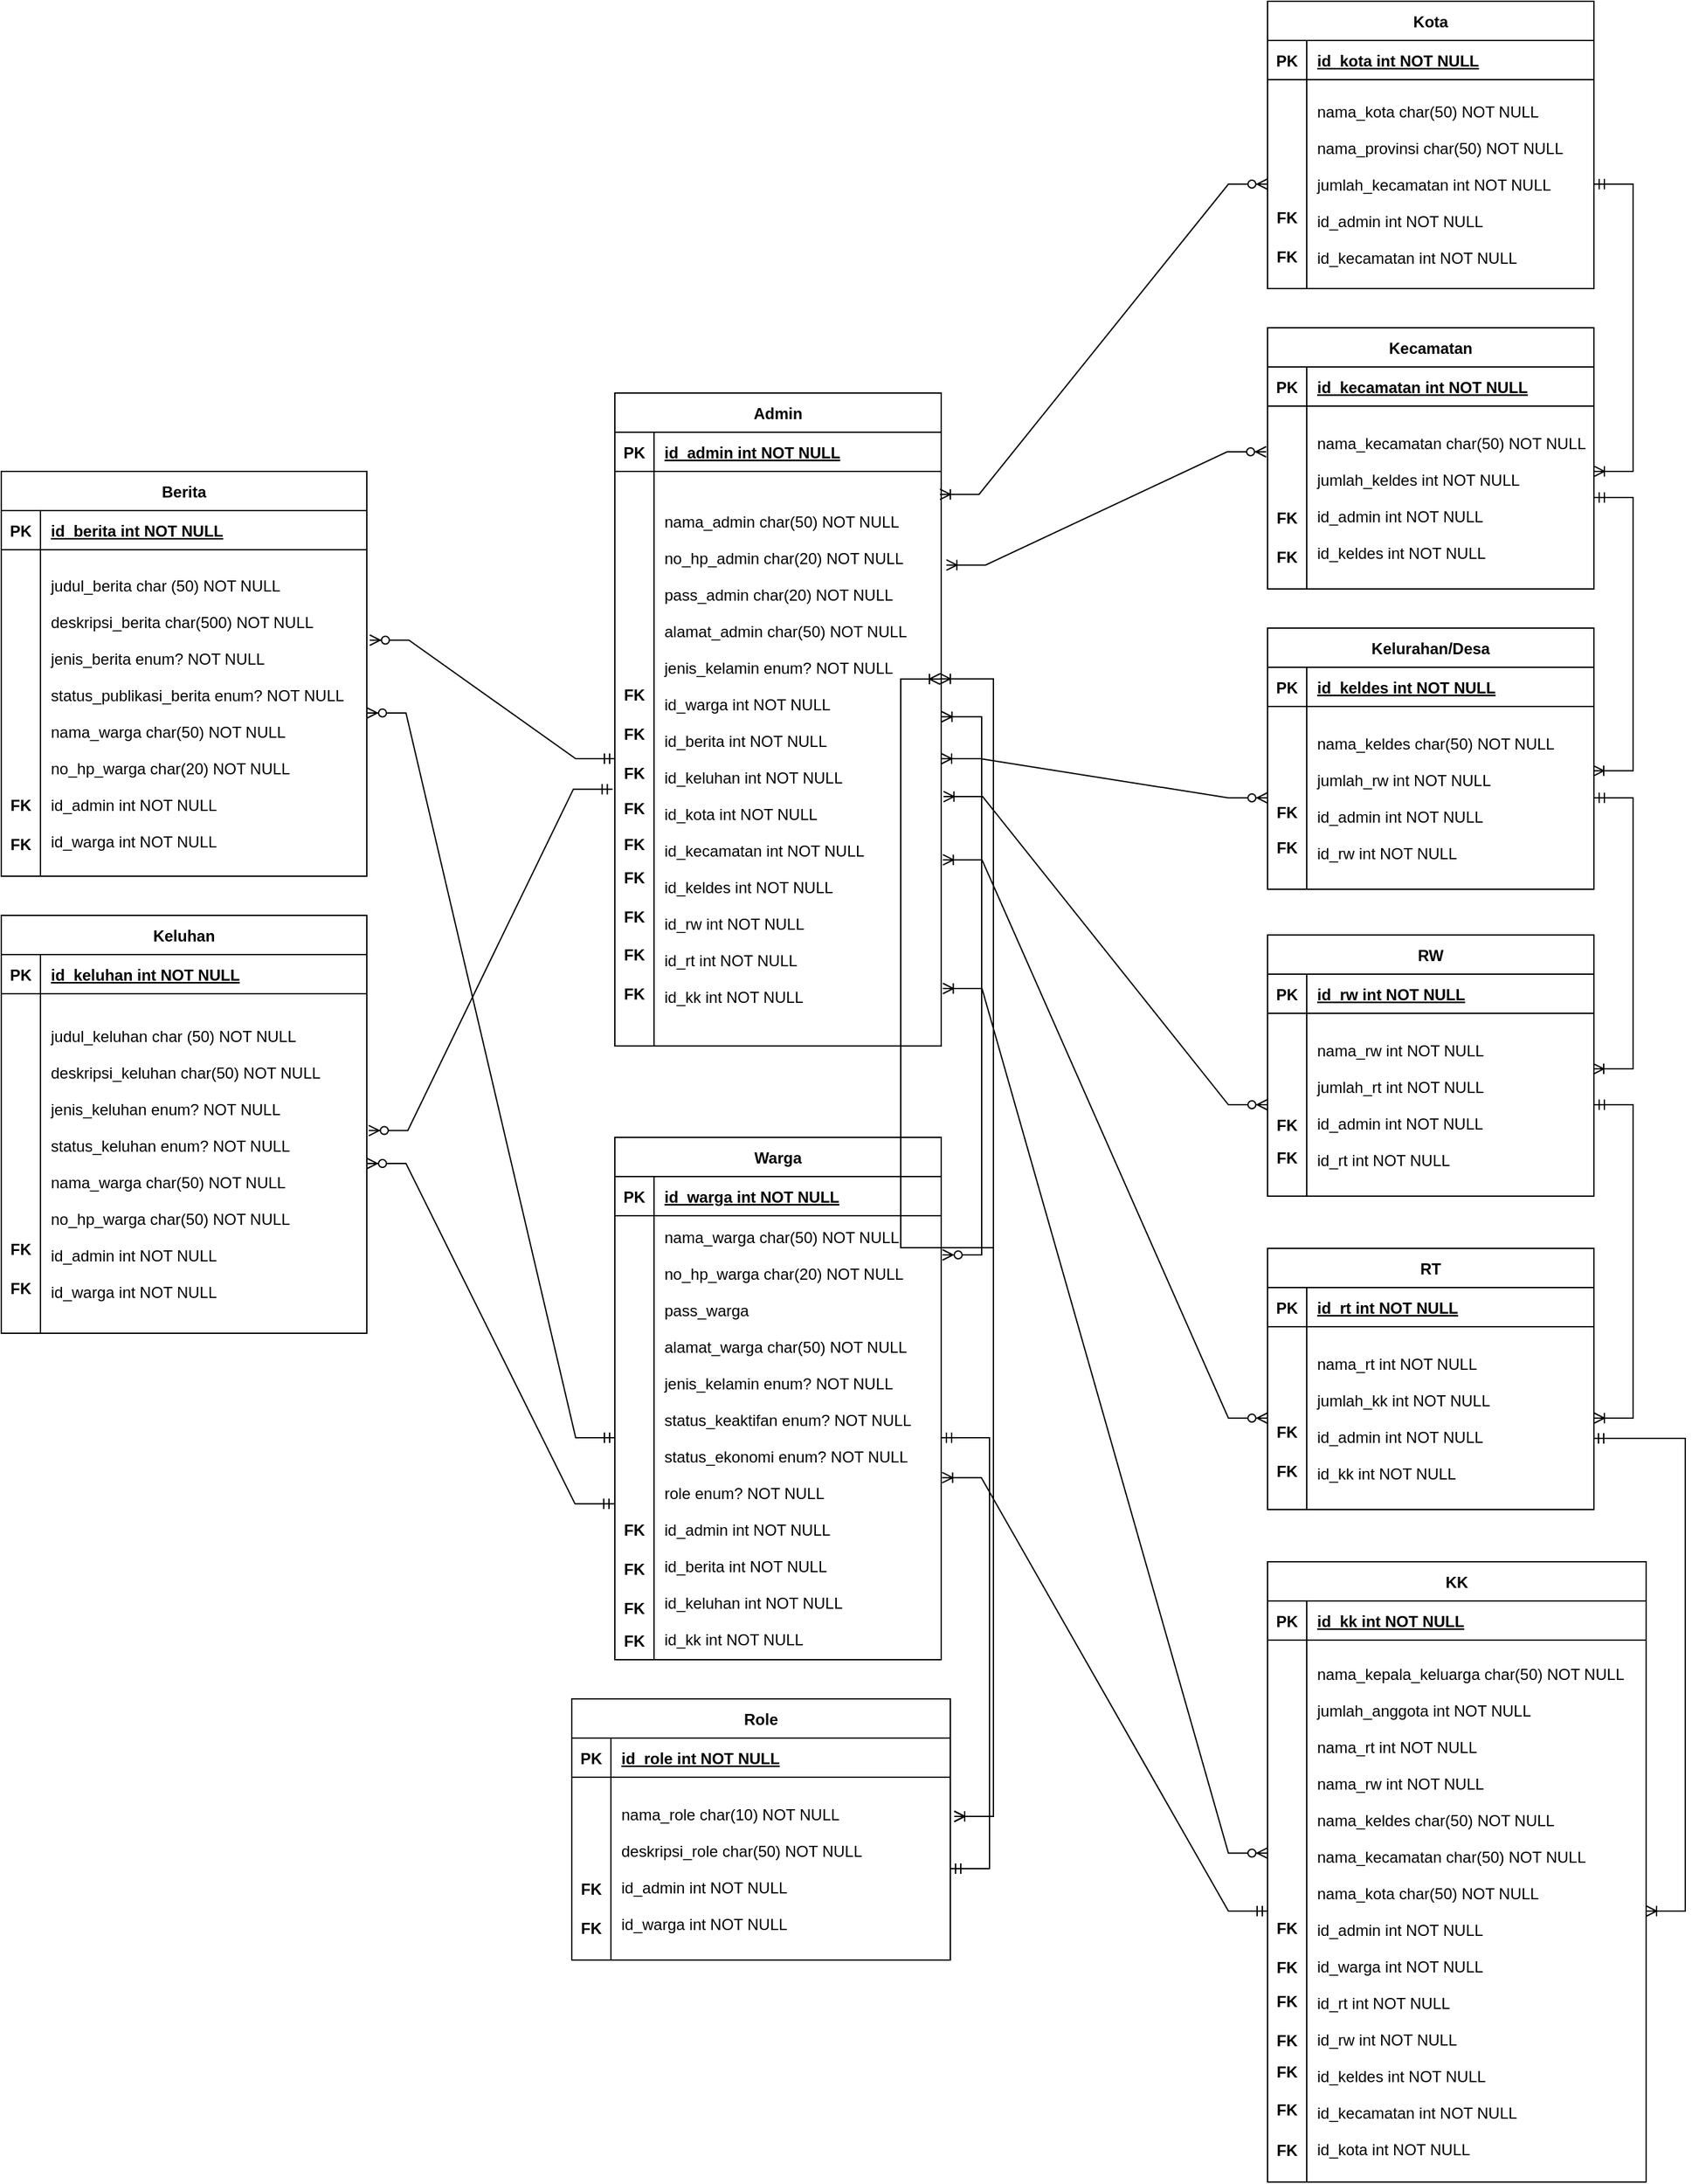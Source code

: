 <mxfile version="17.4.6" type="github">
  <diagram id="R2lEEEUBdFMjLlhIrx00" name="Page-1">
    <mxGraphModel dx="2463" dy="2423" grid="1" gridSize="10" guides="1" tooltips="1" connect="1" arrows="1" fold="1" page="1" pageScale="1" pageWidth="850" pageHeight="1100" math="0" shadow="0" extFonts="Permanent Marker^https://fonts.googleapis.com/css?family=Permanent+Marker">
      <root>
        <mxCell id="0" />
        <mxCell id="1" parent="0" />
        <mxCell id="wq56DuAqluM26716gOqm-50" value="Keluhan" style="shape=table;startSize=30;container=1;collapsible=1;childLayout=tableLayout;fixedRows=1;rowLines=0;fontStyle=1;align=center;resizeLast=1;" parent="1" vertex="1">
          <mxGeometry x="50" y="410" width="280" height="320" as="geometry" />
        </mxCell>
        <mxCell id="wq56DuAqluM26716gOqm-51" value="" style="shape=partialRectangle;collapsible=0;dropTarget=0;pointerEvents=0;fillColor=none;points=[[0,0.5],[1,0.5]];portConstraint=eastwest;top=0;left=0;right=0;bottom=1;" parent="wq56DuAqluM26716gOqm-50" vertex="1">
          <mxGeometry y="30" width="280" height="30" as="geometry" />
        </mxCell>
        <mxCell id="wq56DuAqluM26716gOqm-52" value="PK" style="shape=partialRectangle;overflow=hidden;connectable=0;fillColor=none;top=0;left=0;bottom=0;right=0;fontStyle=1;" parent="wq56DuAqluM26716gOqm-51" vertex="1">
          <mxGeometry width="30" height="30" as="geometry">
            <mxRectangle width="30" height="30" as="alternateBounds" />
          </mxGeometry>
        </mxCell>
        <mxCell id="wq56DuAqluM26716gOqm-53" value="id_keluhan int NOT NULL " style="shape=partialRectangle;overflow=hidden;connectable=0;fillColor=none;top=0;left=0;bottom=0;right=0;align=left;spacingLeft=6;fontStyle=5;" parent="wq56DuAqluM26716gOqm-51" vertex="1">
          <mxGeometry x="30" width="250" height="30" as="geometry">
            <mxRectangle width="250" height="30" as="alternateBounds" />
          </mxGeometry>
        </mxCell>
        <mxCell id="wq56DuAqluM26716gOqm-54" value="" style="shape=partialRectangle;collapsible=0;dropTarget=0;pointerEvents=0;fillColor=none;points=[[0,0.5],[1,0.5]];portConstraint=eastwest;top=0;left=0;right=0;bottom=0;" parent="wq56DuAqluM26716gOqm-50" vertex="1">
          <mxGeometry y="60" width="280" height="260" as="geometry" />
        </mxCell>
        <mxCell id="wq56DuAqluM26716gOqm-55" value="" style="shape=partialRectangle;overflow=hidden;connectable=0;fillColor=none;top=0;left=0;bottom=0;right=0;" parent="wq56DuAqluM26716gOqm-54" vertex="1">
          <mxGeometry width="30" height="260" as="geometry">
            <mxRectangle width="30" height="260" as="alternateBounds" />
          </mxGeometry>
        </mxCell>
        <mxCell id="wq56DuAqluM26716gOqm-56" value="judul_keluhan char (50) NOT NULL&#xa;&#xa;deskripsi_keluhan char(50) NOT NULL&#xa;&#xa;jenis_keluhan enum? NOT NULL&#xa;&#xa;status_keluhan enum? NOT NULL&#xa;&#xa;nama_warga char(50) NOT NULL&#xa;&#xa;no_hp_warga char(50) NOT NULL&#xa;&#xa;id_admin int NOT NULL&#xa;&#xa;id_warga int NOT NULL" style="shape=partialRectangle;overflow=hidden;connectable=0;fillColor=none;top=0;left=0;bottom=0;right=0;align=left;spacingLeft=6;" parent="wq56DuAqluM26716gOqm-54" vertex="1">
          <mxGeometry x="30" width="250" height="260" as="geometry">
            <mxRectangle width="250" height="260" as="alternateBounds" />
          </mxGeometry>
        </mxCell>
        <mxCell id="C-vyLk0tnHw3VtMMgP7b-2" value="Kota" style="shape=table;startSize=30;container=1;collapsible=1;childLayout=tableLayout;fixedRows=1;rowLines=0;fontStyle=1;align=center;resizeLast=1;" parent="1" vertex="1">
          <mxGeometry x="1020" y="-290" width="250" height="220" as="geometry" />
        </mxCell>
        <mxCell id="C-vyLk0tnHw3VtMMgP7b-3" value="" style="shape=partialRectangle;collapsible=0;dropTarget=0;pointerEvents=0;fillColor=none;points=[[0,0.5],[1,0.5]];portConstraint=eastwest;top=0;left=0;right=0;bottom=1;" parent="C-vyLk0tnHw3VtMMgP7b-2" vertex="1">
          <mxGeometry y="30" width="250" height="30" as="geometry" />
        </mxCell>
        <mxCell id="C-vyLk0tnHw3VtMMgP7b-4" value="PK" style="shape=partialRectangle;overflow=hidden;connectable=0;fillColor=none;top=0;left=0;bottom=0;right=0;fontStyle=1;" parent="C-vyLk0tnHw3VtMMgP7b-3" vertex="1">
          <mxGeometry width="30" height="30" as="geometry">
            <mxRectangle width="30" height="30" as="alternateBounds" />
          </mxGeometry>
        </mxCell>
        <mxCell id="C-vyLk0tnHw3VtMMgP7b-5" value="id_kota int NOT NULL " style="shape=partialRectangle;overflow=hidden;connectable=0;fillColor=none;top=0;left=0;bottom=0;right=0;align=left;spacingLeft=6;fontStyle=5;" parent="C-vyLk0tnHw3VtMMgP7b-3" vertex="1">
          <mxGeometry x="30" width="220" height="30" as="geometry">
            <mxRectangle width="220" height="30" as="alternateBounds" />
          </mxGeometry>
        </mxCell>
        <mxCell id="C-vyLk0tnHw3VtMMgP7b-6" value="" style="shape=partialRectangle;collapsible=0;dropTarget=0;pointerEvents=0;fillColor=none;points=[[0,0.5],[1,0.5]];portConstraint=eastwest;top=0;left=0;right=0;bottom=0;" parent="C-vyLk0tnHw3VtMMgP7b-2" vertex="1">
          <mxGeometry y="60" width="250" height="160" as="geometry" />
        </mxCell>
        <mxCell id="C-vyLk0tnHw3VtMMgP7b-7" value="" style="shape=partialRectangle;overflow=hidden;connectable=0;fillColor=none;top=0;left=0;bottom=0;right=0;" parent="C-vyLk0tnHw3VtMMgP7b-6" vertex="1">
          <mxGeometry width="30" height="160" as="geometry">
            <mxRectangle width="30" height="160" as="alternateBounds" />
          </mxGeometry>
        </mxCell>
        <mxCell id="C-vyLk0tnHw3VtMMgP7b-8" value="nama_kota char(50) NOT NULL&#xa;&#xa;nama_provinsi char(50) NOT NULL&#xa;&#xa;jumlah_kecamatan int NOT NULL&#xa;&#xa;id_admin int NOT NULL&#xa;&#xa;id_kecamatan int NOT NULL" style="shape=partialRectangle;overflow=hidden;connectable=0;fillColor=none;top=0;left=0;bottom=0;right=0;align=left;spacingLeft=6;" parent="C-vyLk0tnHw3VtMMgP7b-6" vertex="1">
          <mxGeometry x="30" width="220" height="160" as="geometry">
            <mxRectangle width="220" height="160" as="alternateBounds" />
          </mxGeometry>
        </mxCell>
        <mxCell id="C-vyLk0tnHw3VtMMgP7b-13" value="Berita" style="shape=table;startSize=30;container=1;collapsible=1;childLayout=tableLayout;fixedRows=1;rowLines=0;fontStyle=1;align=center;resizeLast=1;" parent="1" vertex="1">
          <mxGeometry x="50" y="70" width="280" height="310" as="geometry" />
        </mxCell>
        <mxCell id="C-vyLk0tnHw3VtMMgP7b-14" value="" style="shape=partialRectangle;collapsible=0;dropTarget=0;pointerEvents=0;fillColor=none;points=[[0,0.5],[1,0.5]];portConstraint=eastwest;top=0;left=0;right=0;bottom=1;" parent="C-vyLk0tnHw3VtMMgP7b-13" vertex="1">
          <mxGeometry y="30" width="280" height="30" as="geometry" />
        </mxCell>
        <mxCell id="C-vyLk0tnHw3VtMMgP7b-15" value="PK" style="shape=partialRectangle;overflow=hidden;connectable=0;fillColor=none;top=0;left=0;bottom=0;right=0;fontStyle=1;" parent="C-vyLk0tnHw3VtMMgP7b-14" vertex="1">
          <mxGeometry width="30" height="30" as="geometry">
            <mxRectangle width="30" height="30" as="alternateBounds" />
          </mxGeometry>
        </mxCell>
        <mxCell id="C-vyLk0tnHw3VtMMgP7b-16" value="id_berita int NOT NULL " style="shape=partialRectangle;overflow=hidden;connectable=0;fillColor=none;top=0;left=0;bottom=0;right=0;align=left;spacingLeft=6;fontStyle=5;" parent="C-vyLk0tnHw3VtMMgP7b-14" vertex="1">
          <mxGeometry x="30" width="250" height="30" as="geometry">
            <mxRectangle width="250" height="30" as="alternateBounds" />
          </mxGeometry>
        </mxCell>
        <mxCell id="C-vyLk0tnHw3VtMMgP7b-17" value="" style="shape=partialRectangle;collapsible=0;dropTarget=0;pointerEvents=0;fillColor=none;points=[[0,0.5],[1,0.5]];portConstraint=eastwest;top=0;left=0;right=0;bottom=0;" parent="C-vyLk0tnHw3VtMMgP7b-13" vertex="1">
          <mxGeometry y="60" width="280" height="250" as="geometry" />
        </mxCell>
        <mxCell id="C-vyLk0tnHw3VtMMgP7b-18" value="" style="shape=partialRectangle;overflow=hidden;connectable=0;fillColor=none;top=0;left=0;bottom=0;right=0;" parent="C-vyLk0tnHw3VtMMgP7b-17" vertex="1">
          <mxGeometry width="30" height="250" as="geometry">
            <mxRectangle width="30" height="250" as="alternateBounds" />
          </mxGeometry>
        </mxCell>
        <mxCell id="C-vyLk0tnHw3VtMMgP7b-19" value="judul_berita char (50) NOT NULL&#xa;&#xa;deskripsi_berita char(500) NOT NULL&#xa;&#xa;jenis_berita enum? NOT NULL&#xa;&#xa;status_publikasi_berita enum? NOT NULL&#xa;&#xa;nama_warga char(50) NOT NULL&#xa;&#xa;no_hp_warga char(20) NOT NULL&#xa;&#xa;id_admin int NOT NULL&#xa;&#xa;id_warga int NOT NULL" style="shape=partialRectangle;overflow=hidden;connectable=0;fillColor=none;top=0;left=0;bottom=0;right=0;align=left;spacingLeft=6;" parent="C-vyLk0tnHw3VtMMgP7b-17" vertex="1">
          <mxGeometry x="30" width="250" height="250" as="geometry">
            <mxRectangle width="250" height="250" as="alternateBounds" />
          </mxGeometry>
        </mxCell>
        <mxCell id="C-vyLk0tnHw3VtMMgP7b-23" value="Warga" style="shape=table;startSize=30;container=1;collapsible=1;childLayout=tableLayout;fixedRows=1;rowLines=0;fontStyle=1;align=center;resizeLast=1;" parent="1" vertex="1">
          <mxGeometry x="520" y="580" width="250" height="400" as="geometry" />
        </mxCell>
        <mxCell id="C-vyLk0tnHw3VtMMgP7b-24" value="" style="shape=partialRectangle;collapsible=0;dropTarget=0;pointerEvents=0;fillColor=none;points=[[0,0.5],[1,0.5]];portConstraint=eastwest;top=0;left=0;right=0;bottom=1;" parent="C-vyLk0tnHw3VtMMgP7b-23" vertex="1">
          <mxGeometry y="30" width="250" height="30" as="geometry" />
        </mxCell>
        <mxCell id="C-vyLk0tnHw3VtMMgP7b-25" value="PK" style="shape=partialRectangle;overflow=hidden;connectable=0;fillColor=none;top=0;left=0;bottom=0;right=0;fontStyle=1;" parent="C-vyLk0tnHw3VtMMgP7b-24" vertex="1">
          <mxGeometry width="30" height="30" as="geometry">
            <mxRectangle width="30" height="30" as="alternateBounds" />
          </mxGeometry>
        </mxCell>
        <mxCell id="C-vyLk0tnHw3VtMMgP7b-26" value="id_warga int NOT NULL " style="shape=partialRectangle;overflow=hidden;connectable=0;fillColor=none;top=0;left=0;bottom=0;right=0;align=left;spacingLeft=6;fontStyle=5;" parent="C-vyLk0tnHw3VtMMgP7b-24" vertex="1">
          <mxGeometry x="30" width="220" height="30" as="geometry">
            <mxRectangle width="220" height="30" as="alternateBounds" />
          </mxGeometry>
        </mxCell>
        <mxCell id="C-vyLk0tnHw3VtMMgP7b-27" value="" style="shape=partialRectangle;collapsible=0;dropTarget=0;pointerEvents=0;fillColor=none;points=[[0,0.5],[1,0.5]];portConstraint=eastwest;top=0;left=0;right=0;bottom=0;" parent="C-vyLk0tnHw3VtMMgP7b-23" vertex="1">
          <mxGeometry y="60" width="250" height="340" as="geometry" />
        </mxCell>
        <mxCell id="C-vyLk0tnHw3VtMMgP7b-28" value="" style="shape=partialRectangle;overflow=hidden;connectable=0;fillColor=none;top=0;left=0;bottom=0;right=0;" parent="C-vyLk0tnHw3VtMMgP7b-27" vertex="1">
          <mxGeometry width="30" height="340" as="geometry">
            <mxRectangle width="30" height="340" as="alternateBounds" />
          </mxGeometry>
        </mxCell>
        <mxCell id="C-vyLk0tnHw3VtMMgP7b-29" value="nama_warga char(50) NOT NULL&#xa;&#xa;no_hp_warga char(20) NOT NULL&#xa;&#xa;pass_warga&#xa;&#xa;alamat_warga char(50) NOT NULL&#xa;&#xa;jenis_kelamin enum? NOT NULL&#xa;&#xa;status_keaktifan enum? NOT NULL&#xa;&#xa;status_ekonomi enum? NOT NULL&#xa;&#xa;role enum? NOT NULL&#xa;&#xa;id_admin int NOT NULL&#xa;&#xa;id_berita int NOT NULL&#xa;&#xa;id_keluhan int NOT NULL&#xa;&#xa;id_kk int NOT NULL" style="shape=partialRectangle;overflow=hidden;connectable=0;fillColor=none;top=0;left=0;bottom=0;right=0;align=left;spacingLeft=6;" parent="C-vyLk0tnHw3VtMMgP7b-27" vertex="1">
          <mxGeometry x="30" width="220" height="340" as="geometry">
            <mxRectangle width="220" height="340" as="alternateBounds" />
          </mxGeometry>
        </mxCell>
        <mxCell id="wq56DuAqluM26716gOqm-1" value="Kecamatan" style="shape=table;startSize=30;container=1;collapsible=1;childLayout=tableLayout;fixedRows=1;rowLines=0;fontStyle=1;align=center;resizeLast=1;" parent="1" vertex="1">
          <mxGeometry x="1020" y="-40" width="250" height="200" as="geometry" />
        </mxCell>
        <mxCell id="wq56DuAqluM26716gOqm-2" value="" style="shape=partialRectangle;collapsible=0;dropTarget=0;pointerEvents=0;fillColor=none;points=[[0,0.5],[1,0.5]];portConstraint=eastwest;top=0;left=0;right=0;bottom=1;" parent="wq56DuAqluM26716gOqm-1" vertex="1">
          <mxGeometry y="30" width="250" height="30" as="geometry" />
        </mxCell>
        <mxCell id="wq56DuAqluM26716gOqm-3" value="PK" style="shape=partialRectangle;overflow=hidden;connectable=0;fillColor=none;top=0;left=0;bottom=0;right=0;fontStyle=1;" parent="wq56DuAqluM26716gOqm-2" vertex="1">
          <mxGeometry width="30" height="30" as="geometry">
            <mxRectangle width="30" height="30" as="alternateBounds" />
          </mxGeometry>
        </mxCell>
        <mxCell id="wq56DuAqluM26716gOqm-4" value="id_kecamatan int NOT NULL " style="shape=partialRectangle;overflow=hidden;connectable=0;fillColor=none;top=0;left=0;bottom=0;right=0;align=left;spacingLeft=6;fontStyle=5;" parent="wq56DuAqluM26716gOqm-2" vertex="1">
          <mxGeometry x="30" width="220" height="30" as="geometry">
            <mxRectangle width="220" height="30" as="alternateBounds" />
          </mxGeometry>
        </mxCell>
        <mxCell id="wq56DuAqluM26716gOqm-5" value="" style="shape=partialRectangle;collapsible=0;dropTarget=0;pointerEvents=0;fillColor=none;points=[[0,0.5],[1,0.5]];portConstraint=eastwest;top=0;left=0;right=0;bottom=0;" parent="wq56DuAqluM26716gOqm-1" vertex="1">
          <mxGeometry y="60" width="250" height="140" as="geometry" />
        </mxCell>
        <mxCell id="wq56DuAqluM26716gOqm-6" value="" style="shape=partialRectangle;overflow=hidden;connectable=0;fillColor=none;top=0;left=0;bottom=0;right=0;" parent="wq56DuAqluM26716gOqm-5" vertex="1">
          <mxGeometry width="30" height="140" as="geometry">
            <mxRectangle width="30" height="140" as="alternateBounds" />
          </mxGeometry>
        </mxCell>
        <mxCell id="wq56DuAqluM26716gOqm-7" value="nama_kecamatan char(50) NOT NULL&#xa;&#xa;jumlah_keldes int NOT NULL&#xa;&#xa;id_admin int NOT NULL&#xa;&#xa;id_keldes int NOT NULL" style="shape=partialRectangle;overflow=hidden;connectable=0;fillColor=none;top=0;left=0;bottom=0;right=0;align=left;spacingLeft=6;" parent="wq56DuAqluM26716gOqm-5" vertex="1">
          <mxGeometry x="30" width="220" height="140" as="geometry">
            <mxRectangle width="220" height="140" as="alternateBounds" />
          </mxGeometry>
        </mxCell>
        <mxCell id="wq56DuAqluM26716gOqm-8" value="Kelurahan/Desa" style="shape=table;startSize=30;container=1;collapsible=1;childLayout=tableLayout;fixedRows=1;rowLines=0;fontStyle=1;align=center;resizeLast=1;" parent="1" vertex="1">
          <mxGeometry x="1020" y="190" width="250" height="200" as="geometry" />
        </mxCell>
        <mxCell id="wq56DuAqluM26716gOqm-9" value="" style="shape=partialRectangle;collapsible=0;dropTarget=0;pointerEvents=0;fillColor=none;points=[[0,0.5],[1,0.5]];portConstraint=eastwest;top=0;left=0;right=0;bottom=1;" parent="wq56DuAqluM26716gOqm-8" vertex="1">
          <mxGeometry y="30" width="250" height="30" as="geometry" />
        </mxCell>
        <mxCell id="wq56DuAqluM26716gOqm-10" value="PK" style="shape=partialRectangle;overflow=hidden;connectable=0;fillColor=none;top=0;left=0;bottom=0;right=0;fontStyle=1;" parent="wq56DuAqluM26716gOqm-9" vertex="1">
          <mxGeometry width="30" height="30" as="geometry">
            <mxRectangle width="30" height="30" as="alternateBounds" />
          </mxGeometry>
        </mxCell>
        <mxCell id="wq56DuAqluM26716gOqm-11" value="id_keldes int NOT NULL " style="shape=partialRectangle;overflow=hidden;connectable=0;fillColor=none;top=0;left=0;bottom=0;right=0;align=left;spacingLeft=6;fontStyle=5;" parent="wq56DuAqluM26716gOqm-9" vertex="1">
          <mxGeometry x="30" width="220" height="30" as="geometry">
            <mxRectangle width="220" height="30" as="alternateBounds" />
          </mxGeometry>
        </mxCell>
        <mxCell id="wq56DuAqluM26716gOqm-12" value="" style="shape=partialRectangle;collapsible=0;dropTarget=0;pointerEvents=0;fillColor=none;points=[[0,0.5],[1,0.5]];portConstraint=eastwest;top=0;left=0;right=0;bottom=0;" parent="wq56DuAqluM26716gOqm-8" vertex="1">
          <mxGeometry y="60" width="250" height="140" as="geometry" />
        </mxCell>
        <mxCell id="wq56DuAqluM26716gOqm-13" value="" style="shape=partialRectangle;overflow=hidden;connectable=0;fillColor=none;top=0;left=0;bottom=0;right=0;" parent="wq56DuAqluM26716gOqm-12" vertex="1">
          <mxGeometry width="30" height="140" as="geometry">
            <mxRectangle width="30" height="140" as="alternateBounds" />
          </mxGeometry>
        </mxCell>
        <mxCell id="wq56DuAqluM26716gOqm-14" value="nama_keldes char(50) NOT NULL&#xa;&#xa;jumlah_rw int NOT NULL&#xa;&#xa;id_admin int NOT NULL&#xa;&#xa;id_rw int NOT NULL" style="shape=partialRectangle;overflow=hidden;connectable=0;fillColor=none;top=0;left=0;bottom=0;right=0;align=left;spacingLeft=6;" parent="wq56DuAqluM26716gOqm-12" vertex="1">
          <mxGeometry x="30" width="220" height="140" as="geometry">
            <mxRectangle width="220" height="140" as="alternateBounds" />
          </mxGeometry>
        </mxCell>
        <mxCell id="wq56DuAqluM26716gOqm-22" value="RW" style="shape=table;startSize=30;container=1;collapsible=1;childLayout=tableLayout;fixedRows=1;rowLines=0;fontStyle=1;align=center;resizeLast=1;" parent="1" vertex="1">
          <mxGeometry x="1020" y="425" width="250" height="200" as="geometry" />
        </mxCell>
        <mxCell id="wq56DuAqluM26716gOqm-23" value="" style="shape=partialRectangle;collapsible=0;dropTarget=0;pointerEvents=0;fillColor=none;points=[[0,0.5],[1,0.5]];portConstraint=eastwest;top=0;left=0;right=0;bottom=1;" parent="wq56DuAqluM26716gOqm-22" vertex="1">
          <mxGeometry y="30" width="250" height="30" as="geometry" />
        </mxCell>
        <mxCell id="wq56DuAqluM26716gOqm-24" value="PK" style="shape=partialRectangle;overflow=hidden;connectable=0;fillColor=none;top=0;left=0;bottom=0;right=0;fontStyle=1;" parent="wq56DuAqluM26716gOqm-23" vertex="1">
          <mxGeometry width="30" height="30" as="geometry">
            <mxRectangle width="30" height="30" as="alternateBounds" />
          </mxGeometry>
        </mxCell>
        <mxCell id="wq56DuAqluM26716gOqm-25" value="id_rw int NOT NULL " style="shape=partialRectangle;overflow=hidden;connectable=0;fillColor=none;top=0;left=0;bottom=0;right=0;align=left;spacingLeft=6;fontStyle=5;" parent="wq56DuAqluM26716gOqm-23" vertex="1">
          <mxGeometry x="30" width="220" height="30" as="geometry">
            <mxRectangle width="220" height="30" as="alternateBounds" />
          </mxGeometry>
        </mxCell>
        <mxCell id="wq56DuAqluM26716gOqm-26" value="" style="shape=partialRectangle;collapsible=0;dropTarget=0;pointerEvents=0;fillColor=none;points=[[0,0.5],[1,0.5]];portConstraint=eastwest;top=0;left=0;right=0;bottom=0;" parent="wq56DuAqluM26716gOqm-22" vertex="1">
          <mxGeometry y="60" width="250" height="140" as="geometry" />
        </mxCell>
        <mxCell id="wq56DuAqluM26716gOqm-27" value="" style="shape=partialRectangle;overflow=hidden;connectable=0;fillColor=none;top=0;left=0;bottom=0;right=0;" parent="wq56DuAqluM26716gOqm-26" vertex="1">
          <mxGeometry width="30" height="140" as="geometry">
            <mxRectangle width="30" height="140" as="alternateBounds" />
          </mxGeometry>
        </mxCell>
        <mxCell id="wq56DuAqluM26716gOqm-28" value="nama_rw int NOT NULL&#xa;&#xa;jumlah_rt int NOT NULL&#xa;&#xa;id_admin int NOT NULL&#xa;&#xa;id_rt int NOT NULL" style="shape=partialRectangle;overflow=hidden;connectable=0;fillColor=none;top=0;left=0;bottom=0;right=0;align=left;spacingLeft=6;" parent="wq56DuAqluM26716gOqm-26" vertex="1">
          <mxGeometry x="30" width="220" height="140" as="geometry">
            <mxRectangle width="220" height="140" as="alternateBounds" />
          </mxGeometry>
        </mxCell>
        <mxCell id="wq56DuAqluM26716gOqm-29" value="RT" style="shape=table;startSize=30;container=1;collapsible=1;childLayout=tableLayout;fixedRows=1;rowLines=0;fontStyle=1;align=center;resizeLast=1;" parent="1" vertex="1">
          <mxGeometry x="1020" y="665" width="250" height="200" as="geometry" />
        </mxCell>
        <mxCell id="wq56DuAqluM26716gOqm-30" value="" style="shape=partialRectangle;collapsible=0;dropTarget=0;pointerEvents=0;fillColor=none;points=[[0,0.5],[1,0.5]];portConstraint=eastwest;top=0;left=0;right=0;bottom=1;" parent="wq56DuAqluM26716gOqm-29" vertex="1">
          <mxGeometry y="30" width="250" height="30" as="geometry" />
        </mxCell>
        <mxCell id="wq56DuAqluM26716gOqm-31" value="PK" style="shape=partialRectangle;overflow=hidden;connectable=0;fillColor=none;top=0;left=0;bottom=0;right=0;fontStyle=1;" parent="wq56DuAqluM26716gOqm-30" vertex="1">
          <mxGeometry width="30" height="30" as="geometry">
            <mxRectangle width="30" height="30" as="alternateBounds" />
          </mxGeometry>
        </mxCell>
        <mxCell id="wq56DuAqluM26716gOqm-32" value="id_rt int NOT NULL " style="shape=partialRectangle;overflow=hidden;connectable=0;fillColor=none;top=0;left=0;bottom=0;right=0;align=left;spacingLeft=6;fontStyle=5;" parent="wq56DuAqluM26716gOqm-30" vertex="1">
          <mxGeometry x="30" width="220" height="30" as="geometry">
            <mxRectangle width="220" height="30" as="alternateBounds" />
          </mxGeometry>
        </mxCell>
        <mxCell id="wq56DuAqluM26716gOqm-33" value="" style="shape=partialRectangle;collapsible=0;dropTarget=0;pointerEvents=0;fillColor=none;points=[[0,0.5],[1,0.5]];portConstraint=eastwest;top=0;left=0;right=0;bottom=0;" parent="wq56DuAqluM26716gOqm-29" vertex="1">
          <mxGeometry y="60" width="250" height="140" as="geometry" />
        </mxCell>
        <mxCell id="wq56DuAqluM26716gOqm-34" value="" style="shape=partialRectangle;overflow=hidden;connectable=0;fillColor=none;top=0;left=0;bottom=0;right=0;" parent="wq56DuAqluM26716gOqm-33" vertex="1">
          <mxGeometry width="30" height="140" as="geometry">
            <mxRectangle width="30" height="140" as="alternateBounds" />
          </mxGeometry>
        </mxCell>
        <mxCell id="wq56DuAqluM26716gOqm-35" value="nama_rt int NOT NULL&#xa;&#xa;jumlah_kk int NOT NULL&#xa;&#xa;id_admin int NOT NULL&#xa;&#xa;id_kk int NOT NULL" style="shape=partialRectangle;overflow=hidden;connectable=0;fillColor=none;top=0;left=0;bottom=0;right=0;align=left;spacingLeft=6;" parent="wq56DuAqluM26716gOqm-33" vertex="1">
          <mxGeometry x="30" width="220" height="140" as="geometry">
            <mxRectangle width="220" height="140" as="alternateBounds" />
          </mxGeometry>
        </mxCell>
        <mxCell id="wq56DuAqluM26716gOqm-36" value="KK" style="shape=table;startSize=30;container=1;collapsible=1;childLayout=tableLayout;fixedRows=1;rowLines=0;fontStyle=1;align=center;resizeLast=1;" parent="1" vertex="1">
          <mxGeometry x="1020" y="905" width="290" height="475" as="geometry" />
        </mxCell>
        <mxCell id="wq56DuAqluM26716gOqm-37" value="" style="shape=partialRectangle;collapsible=0;dropTarget=0;pointerEvents=0;fillColor=none;points=[[0,0.5],[1,0.5]];portConstraint=eastwest;top=0;left=0;right=0;bottom=1;" parent="wq56DuAqluM26716gOqm-36" vertex="1">
          <mxGeometry y="30" width="290" height="30" as="geometry" />
        </mxCell>
        <mxCell id="wq56DuAqluM26716gOqm-38" value="PK" style="shape=partialRectangle;overflow=hidden;connectable=0;fillColor=none;top=0;left=0;bottom=0;right=0;fontStyle=1;" parent="wq56DuAqluM26716gOqm-37" vertex="1">
          <mxGeometry width="30" height="30" as="geometry">
            <mxRectangle width="30" height="30" as="alternateBounds" />
          </mxGeometry>
        </mxCell>
        <mxCell id="wq56DuAqluM26716gOqm-39" value="id_kk int NOT NULL " style="shape=partialRectangle;overflow=hidden;connectable=0;fillColor=none;top=0;left=0;bottom=0;right=0;align=left;spacingLeft=6;fontStyle=5;" parent="wq56DuAqluM26716gOqm-37" vertex="1">
          <mxGeometry x="30" width="260" height="30" as="geometry">
            <mxRectangle width="260" height="30" as="alternateBounds" />
          </mxGeometry>
        </mxCell>
        <mxCell id="wq56DuAqluM26716gOqm-40" value="" style="shape=partialRectangle;collapsible=0;dropTarget=0;pointerEvents=0;fillColor=none;points=[[0,0.5],[1,0.5]];portConstraint=eastwest;top=0;left=0;right=0;bottom=0;" parent="wq56DuAqluM26716gOqm-36" vertex="1">
          <mxGeometry y="60" width="290" height="415" as="geometry" />
        </mxCell>
        <mxCell id="wq56DuAqluM26716gOqm-41" value="" style="shape=partialRectangle;overflow=hidden;connectable=0;fillColor=none;top=0;left=0;bottom=0;right=0;" parent="wq56DuAqluM26716gOqm-40" vertex="1">
          <mxGeometry width="30" height="415" as="geometry">
            <mxRectangle width="30" height="415" as="alternateBounds" />
          </mxGeometry>
        </mxCell>
        <mxCell id="wq56DuAqluM26716gOqm-42" value="nama_kepala_keluarga char(50) NOT NULL&#xa;&#xa;jumlah_anggota int NOT NULL&#xa;&#xa;nama_rt int NOT NULL&#xa;&#xa;nama_rw int NOT NULL&#xa;&#xa;nama_keldes char(50) NOT NULL&#xa;&#xa;nama_kecamatan char(50) NOT NULL&#xa;&#xa;nama_kota char(50) NOT NULL&#xa;&#xa;id_admin int NOT NULL&#xa;&#xa;id_warga int NOT NULL&#xa;&#xa;id_rt int NOT NULL&#xa;&#xa;id_rw int NOT NULL&#xa;&#xa;id_keldes int NOT NULL&#xa;&#xa;id_kecamatan int NOT NULL&#xa;&#xa;id_kota int NOT NULL" style="shape=partialRectangle;overflow=hidden;connectable=0;fillColor=none;top=0;left=0;bottom=0;right=0;align=left;spacingLeft=6;" parent="wq56DuAqluM26716gOqm-40" vertex="1">
          <mxGeometry x="30" width="260" height="415" as="geometry">
            <mxRectangle width="260" height="415" as="alternateBounds" />
          </mxGeometry>
        </mxCell>
        <mxCell id="wq56DuAqluM26716gOqm-43" value="Admin" style="shape=table;startSize=30;container=1;collapsible=1;childLayout=tableLayout;fixedRows=1;rowLines=0;fontStyle=1;align=center;resizeLast=1;" parent="1" vertex="1">
          <mxGeometry x="520" y="10" width="250" height="500" as="geometry" />
        </mxCell>
        <mxCell id="wq56DuAqluM26716gOqm-44" value="" style="shape=partialRectangle;collapsible=0;dropTarget=0;pointerEvents=0;fillColor=none;points=[[0,0.5],[1,0.5]];portConstraint=eastwest;top=0;left=0;right=0;bottom=1;" parent="wq56DuAqluM26716gOqm-43" vertex="1">
          <mxGeometry y="30" width="250" height="30" as="geometry" />
        </mxCell>
        <mxCell id="wq56DuAqluM26716gOqm-45" value="PK" style="shape=partialRectangle;overflow=hidden;connectable=0;fillColor=none;top=0;left=0;bottom=0;right=0;fontStyle=1;" parent="wq56DuAqluM26716gOqm-44" vertex="1">
          <mxGeometry width="30" height="30" as="geometry">
            <mxRectangle width="30" height="30" as="alternateBounds" />
          </mxGeometry>
        </mxCell>
        <mxCell id="wq56DuAqluM26716gOqm-46" value="id_admin int NOT NULL " style="shape=partialRectangle;overflow=hidden;connectable=0;fillColor=none;top=0;left=0;bottom=0;right=0;align=left;spacingLeft=6;fontStyle=5;" parent="wq56DuAqluM26716gOqm-44" vertex="1">
          <mxGeometry x="30" width="220" height="30" as="geometry">
            <mxRectangle width="220" height="30" as="alternateBounds" />
          </mxGeometry>
        </mxCell>
        <mxCell id="wq56DuAqluM26716gOqm-47" value="" style="shape=partialRectangle;collapsible=0;dropTarget=0;pointerEvents=0;fillColor=none;points=[[0,0.5],[1,0.5]];portConstraint=eastwest;top=0;left=0;right=0;bottom=0;" parent="wq56DuAqluM26716gOqm-43" vertex="1">
          <mxGeometry y="60" width="250" height="440" as="geometry" />
        </mxCell>
        <mxCell id="wq56DuAqluM26716gOqm-48" value="" style="shape=partialRectangle;overflow=hidden;connectable=0;fillColor=none;top=0;left=0;bottom=0;right=0;" parent="wq56DuAqluM26716gOqm-47" vertex="1">
          <mxGeometry width="30" height="440" as="geometry">
            <mxRectangle width="30" height="440" as="alternateBounds" />
          </mxGeometry>
        </mxCell>
        <mxCell id="wq56DuAqluM26716gOqm-49" value="nama_admin char(50) NOT NULL&#xa;&#xa;no_hp_admin char(20) NOT NULL&#xa;&#xa;pass_admin char(20) NOT NULL&#xa;&#xa;alamat_admin char(50) NOT NULL&#xa;&#xa;jenis_kelamin enum? NOT NULL&#xa;&#xa;id_warga int NOT NULL&#xa;&#xa;id_berita int NOT NULL&#xa;&#xa;id_keluhan int NOT NULL&#xa;&#xa;id_kota int NOT NULL&#xa;&#xa;id_kecamatan int NOT NULL&#xa;&#xa;id_keldes int NOT NULL&#xa;&#xa;id_rw int NOT NULL&#xa;&#xa;id_rt int NOT NULL&#xa;&#xa;id_kk int NOT NULL" style="shape=partialRectangle;overflow=hidden;connectable=0;fillColor=none;top=0;left=0;bottom=0;right=0;align=left;spacingLeft=6;" parent="wq56DuAqluM26716gOqm-47" vertex="1">
          <mxGeometry x="30" width="220" height="440" as="geometry">
            <mxRectangle width="220" height="440" as="alternateBounds" />
          </mxGeometry>
        </mxCell>
        <mxCell id="wq56DuAqluM26716gOqm-57" value="" style="edgeStyle=entityRelationEdgeStyle;fontSize=12;html=1;endArrow=ERoneToMany;startArrow=ERmandOne;rounded=0;exitX=1;exitY=0.5;exitDx=0;exitDy=0;entryX=1;entryY=0.357;entryDx=0;entryDy=0;entryPerimeter=0;" parent="1" source="C-vyLk0tnHw3VtMMgP7b-6" target="wq56DuAqluM26716gOqm-5" edge="1">
          <mxGeometry width="100" height="100" relative="1" as="geometry">
            <mxPoint x="1340" y="-80" as="sourcePoint" />
            <mxPoint x="1440" y="-180" as="targetPoint" />
          </mxGeometry>
        </mxCell>
        <mxCell id="wq56DuAqluM26716gOqm-58" value="" style="edgeStyle=entityRelationEdgeStyle;fontSize=12;html=1;endArrow=ERoneToMany;startArrow=ERmandOne;rounded=0;entryX=0.998;entryY=0.352;entryDx=0;entryDy=0;entryPerimeter=0;" parent="1" target="wq56DuAqluM26716gOqm-12" edge="1">
          <mxGeometry width="100" height="100" relative="1" as="geometry">
            <mxPoint x="1270" y="90" as="sourcePoint" />
            <mxPoint x="1280" y="100" as="targetPoint" />
          </mxGeometry>
        </mxCell>
        <mxCell id="wq56DuAqluM26716gOqm-62" value="" style="edgeStyle=entityRelationEdgeStyle;fontSize=12;html=1;endArrow=ERoneToMany;startArrow=ERmandOne;rounded=0;entryX=0.998;entryY=0.304;entryDx=0;entryDy=0;entryPerimeter=0;" parent="1" source="wq56DuAqluM26716gOqm-12" target="wq56DuAqluM26716gOqm-26" edge="1">
          <mxGeometry width="100" height="100" relative="1" as="geometry">
            <mxPoint x="1120" y="800" as="sourcePoint" />
            <mxPoint x="1280" y="820" as="targetPoint" />
          </mxGeometry>
        </mxCell>
        <mxCell id="wq56DuAqluM26716gOqm-63" value="" style="edgeStyle=entityRelationEdgeStyle;fontSize=12;html=1;endArrow=ERoneToMany;startArrow=ERmandOne;rounded=0;" parent="1" source="wq56DuAqluM26716gOqm-26" target="wq56DuAqluM26716gOqm-33" edge="1">
          <mxGeometry width="100" height="100" relative="1" as="geometry">
            <mxPoint x="1425" y="525" as="sourcePoint" />
            <mxPoint x="1425" y="765" as="targetPoint" />
          </mxGeometry>
        </mxCell>
        <mxCell id="wq56DuAqluM26716gOqm-64" value="" style="edgeStyle=entityRelationEdgeStyle;fontSize=12;html=1;endArrow=ERoneToMany;startArrow=ERmandOne;rounded=0;exitX=0.998;exitY=0.611;exitDx=0;exitDy=0;exitPerimeter=0;" parent="1" source="wq56DuAqluM26716gOqm-33" target="wq56DuAqluM26716gOqm-40" edge="1">
          <mxGeometry width="100" height="100" relative="1" as="geometry">
            <mxPoint x="1280" y="565" as="sourcePoint" />
            <mxPoint x="1280" y="805" as="targetPoint" />
          </mxGeometry>
        </mxCell>
        <mxCell id="wq56DuAqluM26716gOqm-65" value="" style="edgeStyle=entityRelationEdgeStyle;fontSize=12;html=1;endArrow=ERoneToMany;startArrow=ERmandOne;rounded=0;enumerate=0;entryX=1.003;entryY=0.59;entryDx=0;entryDy=0;entryPerimeter=0;" parent="1" source="wq56DuAqluM26716gOqm-40" target="C-vyLk0tnHw3VtMMgP7b-27" edge="1">
          <mxGeometry width="100" height="100" relative="1" as="geometry">
            <mxPoint x="1099.5" y="1145.54" as="sourcePoint" />
            <mxPoint x="1130" y="1520" as="targetPoint" />
          </mxGeometry>
        </mxCell>
        <mxCell id="wq56DuAqluM26716gOqm-68" value="" style="edgeStyle=entityRelationEdgeStyle;fontSize=12;html=1;endArrow=ERoneToMany;startArrow=ERzeroToMany;rounded=0;entryX=1.001;entryY=0.427;entryDx=0;entryDy=0;entryPerimeter=0;" parent="1" target="wq56DuAqluM26716gOqm-47" edge="1">
          <mxGeometry width="100" height="100" relative="1" as="geometry">
            <mxPoint x="771" y="670" as="sourcePoint" />
            <mxPoint x="760.25" y="530.11" as="targetPoint" />
          </mxGeometry>
        </mxCell>
        <mxCell id="wq56DuAqluM26716gOqm-69" value="" style="edgeStyle=entityRelationEdgeStyle;fontSize=12;html=1;endArrow=ERoneToMany;startArrow=ERzeroToMany;rounded=0;entryX=0.996;entryY=0.04;entryDx=0;entryDy=0;entryPerimeter=0;" parent="1" source="C-vyLk0tnHw3VtMMgP7b-6" target="wq56DuAqluM26716gOqm-47" edge="1">
          <mxGeometry width="100" height="100" relative="1" as="geometry">
            <mxPoint x="780" y="784.85" as="sourcePoint" />
            <mxPoint x="780" y="365.1" as="targetPoint" />
          </mxGeometry>
        </mxCell>
        <mxCell id="wq56DuAqluM26716gOqm-70" value="" style="edgeStyle=entityRelationEdgeStyle;fontSize=12;html=1;endArrow=ERoneToMany;startArrow=ERzeroToMany;rounded=0;entryX=1.016;entryY=0.163;entryDx=0;entryDy=0;entryPerimeter=0;exitX=-0.004;exitY=0.25;exitDx=0;exitDy=0;exitPerimeter=0;" parent="1" source="wq56DuAqluM26716gOqm-5" target="wq56DuAqluM26716gOqm-47" edge="1">
          <mxGeometry width="100" height="100" relative="1" as="geometry">
            <mxPoint x="850" y="190" as="sourcePoint" />
            <mxPoint x="780" y="288.13" as="targetPoint" />
          </mxGeometry>
        </mxCell>
        <mxCell id="wq56DuAqluM26716gOqm-72" value="" style="edgeStyle=entityRelationEdgeStyle;fontSize=12;html=1;endArrow=ERoneToMany;startArrow=ERzeroToMany;rounded=0;" parent="1" source="wq56DuAqluM26716gOqm-12" target="wq56DuAqluM26716gOqm-47" edge="1">
          <mxGeometry width="100" height="100" relative="1" as="geometry">
            <mxPoint x="849" y="385" as="sourcePoint" />
            <mxPoint x="780" y="309.2" as="targetPoint" />
          </mxGeometry>
        </mxCell>
        <mxCell id="wq56DuAqluM26716gOqm-73" value="" style="edgeStyle=entityRelationEdgeStyle;fontSize=12;html=1;endArrow=ERoneToMany;startArrow=ERzeroToMany;rounded=0;entryX=1.007;entryY=0.566;entryDx=0;entryDy=0;entryPerimeter=0;" parent="1" source="wq56DuAqluM26716gOqm-26" target="wq56DuAqluM26716gOqm-47" edge="1">
          <mxGeometry width="100" height="100" relative="1" as="geometry">
            <mxPoint x="1030" y="330" as="sourcePoint" />
            <mxPoint x="840" y="430" as="targetPoint" />
          </mxGeometry>
        </mxCell>
        <mxCell id="wq56DuAqluM26716gOqm-74" value="" style="edgeStyle=entityRelationEdgeStyle;fontSize=12;html=1;endArrow=ERoneToMany;startArrow=ERzeroToMany;rounded=0;entryX=1.005;entryY=0.676;entryDx=0;entryDy=0;entryPerimeter=0;" parent="1" source="wq56DuAqluM26716gOqm-33" target="wq56DuAqluM26716gOqm-47" edge="1">
          <mxGeometry width="100" height="100" relative="1" as="geometry">
            <mxPoint x="1030" y="565" as="sourcePoint" />
            <mxPoint x="780" y="335" as="targetPoint" />
          </mxGeometry>
        </mxCell>
        <mxCell id="wq56DuAqluM26716gOqm-75" value="" style="edgeStyle=entityRelationEdgeStyle;fontSize=12;html=1;endArrow=ERoneToMany;startArrow=ERzeroToMany;rounded=0;exitX=0;exitY=0.393;exitDx=0;exitDy=0;exitPerimeter=0;entryX=1.005;entryY=0.9;entryDx=0;entryDy=0;entryPerimeter=0;" parent="1" source="wq56DuAqluM26716gOqm-40" target="wq56DuAqluM26716gOqm-47" edge="1">
          <mxGeometry width="100" height="100" relative="1" as="geometry">
            <mxPoint x="1030" y="805" as="sourcePoint" />
            <mxPoint x="780" y="335" as="targetPoint" />
          </mxGeometry>
        </mxCell>
        <mxCell id="wq56DuAqluM26716gOqm-76" value="" style="edgeStyle=entityRelationEdgeStyle;fontSize=12;html=1;endArrow=ERzeroToMany;startArrow=ERmandOne;rounded=0;exitX=-0.002;exitY=0.649;exitDx=0;exitDy=0;exitPerimeter=0;" parent="1" source="C-vyLk0tnHw3VtMMgP7b-27" target="wq56DuAqluM26716gOqm-54" edge="1">
          <mxGeometry width="100" height="100" relative="1" as="geometry">
            <mxPoint x="360" y="540" as="sourcePoint" />
            <mxPoint x="460" y="440" as="targetPoint" />
          </mxGeometry>
        </mxCell>
        <mxCell id="wq56DuAqluM26716gOqm-77" value="" style="edgeStyle=entityRelationEdgeStyle;fontSize=12;html=1;endArrow=ERzeroToMany;startArrow=ERmandOne;rounded=0;" parent="1" source="C-vyLk0tnHw3VtMMgP7b-27" target="C-vyLk0tnHw3VtMMgP7b-17" edge="1">
          <mxGeometry width="100" height="100" relative="1" as="geometry">
            <mxPoint x="530" y="805" as="sourcePoint" />
            <mxPoint x="340" y="610" as="targetPoint" />
          </mxGeometry>
        </mxCell>
        <mxCell id="wq56DuAqluM26716gOqm-78" value="" style="edgeStyle=entityRelationEdgeStyle;fontSize=12;html=1;endArrow=ERzeroToMany;startArrow=ERmandOne;rounded=0;entryX=1.008;entryY=0.277;entryDx=0;entryDy=0;entryPerimeter=0;" parent="1" source="wq56DuAqluM26716gOqm-47" target="C-vyLk0tnHw3VtMMgP7b-17" edge="1">
          <mxGeometry width="100" height="100" relative="1" as="geometry">
            <mxPoint x="390" y="270" as="sourcePoint" />
            <mxPoint x="490" y="170" as="targetPoint" />
          </mxGeometry>
        </mxCell>
        <mxCell id="wq56DuAqluM26716gOqm-79" value="" style="edgeStyle=entityRelationEdgeStyle;fontSize=12;html=1;endArrow=ERzeroToMany;startArrow=ERmandOne;rounded=0;entryX=1.005;entryY=0.403;entryDx=0;entryDy=0;entryPerimeter=0;exitX=-0.007;exitY=0.553;exitDx=0;exitDy=0;exitPerimeter=0;" parent="1" source="wq56DuAqluM26716gOqm-47" target="wq56DuAqluM26716gOqm-54" edge="1">
          <mxGeometry width="100" height="100" relative="1" as="geometry">
            <mxPoint x="530" y="335" as="sourcePoint" />
            <mxPoint x="342" y="209.25" as="targetPoint" />
          </mxGeometry>
        </mxCell>
        <mxCell id="wq56DuAqluM26716gOqm-80" value="Role" style="shape=table;startSize=30;container=1;collapsible=1;childLayout=tableLayout;fixedRows=1;rowLines=0;fontStyle=1;align=center;resizeLast=1;" parent="1" vertex="1">
          <mxGeometry x="487" y="1010" width="290" height="200" as="geometry" />
        </mxCell>
        <mxCell id="wq56DuAqluM26716gOqm-81" value="" style="shape=partialRectangle;collapsible=0;dropTarget=0;pointerEvents=0;fillColor=none;points=[[0,0.5],[1,0.5]];portConstraint=eastwest;top=0;left=0;right=0;bottom=1;" parent="wq56DuAqluM26716gOqm-80" vertex="1">
          <mxGeometry y="30" width="290" height="30" as="geometry" />
        </mxCell>
        <mxCell id="wq56DuAqluM26716gOqm-82" value="PK" style="shape=partialRectangle;overflow=hidden;connectable=0;fillColor=none;top=0;left=0;bottom=0;right=0;fontStyle=1;" parent="wq56DuAqluM26716gOqm-81" vertex="1">
          <mxGeometry width="30" height="30" as="geometry">
            <mxRectangle width="30" height="30" as="alternateBounds" />
          </mxGeometry>
        </mxCell>
        <mxCell id="wq56DuAqluM26716gOqm-83" value="id_role int NOT NULL " style="shape=partialRectangle;overflow=hidden;connectable=0;fillColor=none;top=0;left=0;bottom=0;right=0;align=left;spacingLeft=6;fontStyle=5;" parent="wq56DuAqluM26716gOqm-81" vertex="1">
          <mxGeometry x="30" width="260" height="30" as="geometry">
            <mxRectangle width="260" height="30" as="alternateBounds" />
          </mxGeometry>
        </mxCell>
        <mxCell id="wq56DuAqluM26716gOqm-84" value="" style="shape=partialRectangle;collapsible=0;dropTarget=0;pointerEvents=0;fillColor=none;points=[[0,0.5],[1,0.5]];portConstraint=eastwest;top=0;left=0;right=0;bottom=0;" parent="wq56DuAqluM26716gOqm-80" vertex="1">
          <mxGeometry y="60" width="290" height="140" as="geometry" />
        </mxCell>
        <mxCell id="wq56DuAqluM26716gOqm-85" value="" style="shape=partialRectangle;overflow=hidden;connectable=0;fillColor=none;top=0;left=0;bottom=0;right=0;" parent="wq56DuAqluM26716gOqm-84" vertex="1">
          <mxGeometry width="30" height="140" as="geometry">
            <mxRectangle width="30" height="140" as="alternateBounds" />
          </mxGeometry>
        </mxCell>
        <mxCell id="wq56DuAqluM26716gOqm-86" value="nama_role char(10) NOT NULL&#xa;&#xa;deskripsi_role char(50) NOT NULL&#xa;&#xa;id_admin int NOT NULL&#xa;&#xa;id_warga int NOT NULL" style="shape=partialRectangle;overflow=hidden;connectable=0;fillColor=none;top=0;left=0;bottom=0;right=0;align=left;spacingLeft=6;" parent="wq56DuAqluM26716gOqm-84" vertex="1">
          <mxGeometry x="30" width="260" height="140" as="geometry">
            <mxRectangle width="260" height="140" as="alternateBounds" />
          </mxGeometry>
        </mxCell>
        <mxCell id="wq56DuAqluM26716gOqm-93" value="" style="edgeStyle=entityRelationEdgeStyle;fontSize=12;html=1;endArrow=ERmandOne;startArrow=ERmandOne;rounded=0;" parent="1" source="wq56DuAqluM26716gOqm-84" target="C-vyLk0tnHw3VtMMgP7b-27" edge="1">
          <mxGeometry width="100" height="100" relative="1" as="geometry">
            <mxPoint x="850" y="920" as="sourcePoint" />
            <mxPoint x="950" y="820" as="targetPoint" />
          </mxGeometry>
        </mxCell>
        <mxCell id="bneYzz2xoXAlZv8pJzCm-2" value="" style="edgeStyle=entityRelationEdgeStyle;fontSize=12;html=1;endArrow=ERoneToMany;startArrow=ERoneToMany;rounded=0;entryX=0.996;entryY=0.361;entryDx=0;entryDy=0;entryPerimeter=0;" parent="1" target="wq56DuAqluM26716gOqm-47" edge="1">
          <mxGeometry width="100" height="100" relative="1" as="geometry">
            <mxPoint x="780" y="1100" as="sourcePoint" />
            <mxPoint x="180" y="430" as="targetPoint" />
          </mxGeometry>
        </mxCell>
        <mxCell id="f_9GsBFWpzzY_0ImBe6M-1" value="FK" style="shape=partialRectangle;overflow=hidden;connectable=0;fillColor=none;top=0;left=0;bottom=0;right=0;fontStyle=1;" vertex="1" parent="1">
          <mxGeometry x="520" y="225.5" width="30" height="30" as="geometry">
            <mxRectangle width="30" height="30" as="alternateBounds" />
          </mxGeometry>
        </mxCell>
        <mxCell id="f_9GsBFWpzzY_0ImBe6M-2" value="FK" style="shape=partialRectangle;overflow=hidden;connectable=0;fillColor=none;top=0;left=0;bottom=0;right=0;fontStyle=1;" vertex="1" parent="1">
          <mxGeometry x="520" y="255.5" width="30" height="30" as="geometry">
            <mxRectangle width="30" height="30" as="alternateBounds" />
          </mxGeometry>
        </mxCell>
        <mxCell id="f_9GsBFWpzzY_0ImBe6M-3" value="FK" style="shape=partialRectangle;overflow=hidden;connectable=0;fillColor=none;top=0;left=0;bottom=0;right=0;fontStyle=1;" vertex="1" parent="1">
          <mxGeometry x="520" y="285.5" width="30" height="30" as="geometry">
            <mxRectangle width="30" height="30" as="alternateBounds" />
          </mxGeometry>
        </mxCell>
        <mxCell id="f_9GsBFWpzzY_0ImBe6M-4" value="FK" style="shape=partialRectangle;overflow=hidden;connectable=0;fillColor=none;top=0;left=0;bottom=0;right=0;fontStyle=1;" vertex="1" parent="1">
          <mxGeometry x="520" y="312.5" width="30" height="30" as="geometry">
            <mxRectangle width="30" height="30" as="alternateBounds" />
          </mxGeometry>
        </mxCell>
        <mxCell id="f_9GsBFWpzzY_0ImBe6M-5" value="FK" style="shape=partialRectangle;overflow=hidden;connectable=0;fillColor=none;top=0;left=0;bottom=0;right=0;fontStyle=1;" vertex="1" parent="1">
          <mxGeometry x="520" y="395.5" width="30" height="30" as="geometry">
            <mxRectangle width="30" height="30" as="alternateBounds" />
          </mxGeometry>
        </mxCell>
        <mxCell id="f_9GsBFWpzzY_0ImBe6M-6" value="FK" style="shape=partialRectangle;overflow=hidden;connectable=0;fillColor=none;top=0;left=0;bottom=0;right=0;fontStyle=1;" vertex="1" parent="1">
          <mxGeometry x="520" y="365.5" width="30" height="30" as="geometry">
            <mxRectangle width="30" height="30" as="alternateBounds" />
          </mxGeometry>
        </mxCell>
        <mxCell id="f_9GsBFWpzzY_0ImBe6M-7" value="FK" style="shape=partialRectangle;overflow=hidden;connectable=0;fillColor=none;top=0;left=0;bottom=0;right=0;fontStyle=1;" vertex="1" parent="1">
          <mxGeometry x="520" y="340" width="30" height="30" as="geometry">
            <mxRectangle width="30" height="30" as="alternateBounds" />
          </mxGeometry>
        </mxCell>
        <mxCell id="f_9GsBFWpzzY_0ImBe6M-8" value="FK" style="shape=partialRectangle;overflow=hidden;connectable=0;fillColor=none;top=0;left=0;bottom=0;right=0;fontStyle=1;" vertex="1" parent="1">
          <mxGeometry x="520" y="424.5" width="30" height="30" as="geometry">
            <mxRectangle width="30" height="30" as="alternateBounds" />
          </mxGeometry>
        </mxCell>
        <mxCell id="f_9GsBFWpzzY_0ImBe6M-9" value="FK" style="shape=partialRectangle;overflow=hidden;connectable=0;fillColor=none;top=0;left=0;bottom=0;right=0;fontStyle=1;" vertex="1" parent="1">
          <mxGeometry x="520" y="454.5" width="30" height="30" as="geometry">
            <mxRectangle width="30" height="30" as="alternateBounds" />
          </mxGeometry>
        </mxCell>
        <mxCell id="f_9GsBFWpzzY_0ImBe6M-10" value="FK" style="shape=partialRectangle;overflow=hidden;connectable=0;fillColor=none;top=0;left=0;bottom=0;right=0;fontStyle=1;" vertex="1" parent="1">
          <mxGeometry x="50" y="310" width="30" height="30" as="geometry">
            <mxRectangle width="30" height="30" as="alternateBounds" />
          </mxGeometry>
        </mxCell>
        <mxCell id="f_9GsBFWpzzY_0ImBe6M-11" value="FK" style="shape=partialRectangle;overflow=hidden;connectable=0;fillColor=none;top=0;left=0;bottom=0;right=0;fontStyle=1;" vertex="1" parent="1">
          <mxGeometry x="50" y="340" width="30" height="30" as="geometry">
            <mxRectangle width="30" height="30" as="alternateBounds" />
          </mxGeometry>
        </mxCell>
        <mxCell id="f_9GsBFWpzzY_0ImBe6M-12" value="FK" style="shape=partialRectangle;overflow=hidden;connectable=0;fillColor=none;top=0;left=0;bottom=0;right=0;fontStyle=1;" vertex="1" parent="1">
          <mxGeometry x="50" y="650" width="30" height="30" as="geometry">
            <mxRectangle width="30" height="30" as="alternateBounds" />
          </mxGeometry>
        </mxCell>
        <mxCell id="f_9GsBFWpzzY_0ImBe6M-13" value="FK" style="shape=partialRectangle;overflow=hidden;connectable=0;fillColor=none;top=0;left=0;bottom=0;right=0;fontStyle=1;" vertex="1" parent="1">
          <mxGeometry x="50" y="680" width="30" height="30" as="geometry">
            <mxRectangle width="30" height="30" as="alternateBounds" />
          </mxGeometry>
        </mxCell>
        <mxCell id="f_9GsBFWpzzY_0ImBe6M-14" value="FK" style="shape=partialRectangle;overflow=hidden;connectable=0;fillColor=none;top=0;left=0;bottom=0;right=0;fontStyle=1;" vertex="1" parent="1">
          <mxGeometry x="520" y="865" width="30" height="30" as="geometry">
            <mxRectangle width="30" height="30" as="alternateBounds" />
          </mxGeometry>
        </mxCell>
        <mxCell id="f_9GsBFWpzzY_0ImBe6M-15" value="FK" style="shape=partialRectangle;overflow=hidden;connectable=0;fillColor=none;top=0;left=0;bottom=0;right=0;fontStyle=1;" vertex="1" parent="1">
          <mxGeometry x="520" y="895" width="30" height="30" as="geometry">
            <mxRectangle width="30" height="30" as="alternateBounds" />
          </mxGeometry>
        </mxCell>
        <mxCell id="f_9GsBFWpzzY_0ImBe6M-16" value="FK" style="shape=partialRectangle;overflow=hidden;connectable=0;fillColor=none;top=0;left=0;bottom=0;right=0;fontStyle=1;" vertex="1" parent="1">
          <mxGeometry x="520" y="925" width="30" height="30" as="geometry">
            <mxRectangle width="30" height="30" as="alternateBounds" />
          </mxGeometry>
        </mxCell>
        <mxCell id="f_9GsBFWpzzY_0ImBe6M-17" value="FK" style="shape=partialRectangle;overflow=hidden;connectable=0;fillColor=none;top=0;left=0;bottom=0;right=0;fontStyle=1;" vertex="1" parent="1">
          <mxGeometry x="520" y="950" width="30" height="30" as="geometry">
            <mxRectangle width="30" height="30" as="alternateBounds" />
          </mxGeometry>
        </mxCell>
        <mxCell id="f_9GsBFWpzzY_0ImBe6M-18" value="FK" style="shape=partialRectangle;overflow=hidden;connectable=0;fillColor=none;top=0;left=0;bottom=0;right=0;fontStyle=1;" vertex="1" parent="1">
          <mxGeometry x="487" y="1140" width="30" height="30" as="geometry">
            <mxRectangle width="30" height="30" as="alternateBounds" />
          </mxGeometry>
        </mxCell>
        <mxCell id="f_9GsBFWpzzY_0ImBe6M-19" value="FK" style="shape=partialRectangle;overflow=hidden;connectable=0;fillColor=none;top=0;left=0;bottom=0;right=0;fontStyle=1;" vertex="1" parent="1">
          <mxGeometry x="487" y="1170" width="30" height="30" as="geometry">
            <mxRectangle width="30" height="30" as="alternateBounds" />
          </mxGeometry>
        </mxCell>
        <mxCell id="f_9GsBFWpzzY_0ImBe6M-20" value="FK" style="shape=partialRectangle;overflow=hidden;connectable=0;fillColor=none;top=0;left=0;bottom=0;right=0;fontStyle=1;" vertex="1" parent="1">
          <mxGeometry x="1020" y="1170" width="30" height="30" as="geometry">
            <mxRectangle width="30" height="30" as="alternateBounds" />
          </mxGeometry>
        </mxCell>
        <mxCell id="f_9GsBFWpzzY_0ImBe6M-21" value="FK" style="shape=partialRectangle;overflow=hidden;connectable=0;fillColor=none;top=0;left=0;bottom=0;right=0;fontStyle=1;" vertex="1" parent="1">
          <mxGeometry x="1020" y="1200" width="30" height="30" as="geometry">
            <mxRectangle width="30" height="30" as="alternateBounds" />
          </mxGeometry>
        </mxCell>
        <mxCell id="f_9GsBFWpzzY_0ImBe6M-22" value="FK" style="shape=partialRectangle;overflow=hidden;connectable=0;fillColor=none;top=0;left=0;bottom=0;right=0;fontStyle=1;" vertex="1" parent="1">
          <mxGeometry x="1020" y="1226" width="30" height="30" as="geometry">
            <mxRectangle width="30" height="30" as="alternateBounds" />
          </mxGeometry>
        </mxCell>
        <mxCell id="f_9GsBFWpzzY_0ImBe6M-23" value="FK" style="shape=partialRectangle;overflow=hidden;connectable=0;fillColor=none;top=0;left=0;bottom=0;right=0;fontStyle=1;" vertex="1" parent="1">
          <mxGeometry x="1020" y="1256" width="30" height="30" as="geometry">
            <mxRectangle width="30" height="30" as="alternateBounds" />
          </mxGeometry>
        </mxCell>
        <mxCell id="f_9GsBFWpzzY_0ImBe6M-24" value="FK" style="shape=partialRectangle;overflow=hidden;connectable=0;fillColor=none;top=0;left=0;bottom=0;right=0;fontStyle=1;" vertex="1" parent="1">
          <mxGeometry x="1020" y="1280" width="30" height="30" as="geometry">
            <mxRectangle width="30" height="30" as="alternateBounds" />
          </mxGeometry>
        </mxCell>
        <mxCell id="f_9GsBFWpzzY_0ImBe6M-25" value="FK" style="shape=partialRectangle;overflow=hidden;connectable=0;fillColor=none;top=0;left=0;bottom=0;right=0;fontStyle=1;" vertex="1" parent="1">
          <mxGeometry x="1020" y="1309" width="30" height="30" as="geometry">
            <mxRectangle width="30" height="30" as="alternateBounds" />
          </mxGeometry>
        </mxCell>
        <mxCell id="f_9GsBFWpzzY_0ImBe6M-26" value="FK" style="shape=partialRectangle;overflow=hidden;connectable=0;fillColor=none;top=0;left=0;bottom=0;right=0;fontStyle=1;" vertex="1" parent="1">
          <mxGeometry x="1020" y="1340" width="30" height="30" as="geometry">
            <mxRectangle width="30" height="30" as="alternateBounds" />
          </mxGeometry>
        </mxCell>
        <mxCell id="f_9GsBFWpzzY_0ImBe6M-27" value="FK" style="shape=partialRectangle;overflow=hidden;connectable=0;fillColor=none;top=0;left=0;bottom=0;right=0;fontStyle=1;" vertex="1" parent="1">
          <mxGeometry x="1020" y="790" width="30" height="30" as="geometry">
            <mxRectangle width="30" height="30" as="alternateBounds" />
          </mxGeometry>
        </mxCell>
        <mxCell id="f_9GsBFWpzzY_0ImBe6M-28" value="FK" style="shape=partialRectangle;overflow=hidden;connectable=0;fillColor=none;top=0;left=0;bottom=0;right=0;fontStyle=1;" vertex="1" parent="1">
          <mxGeometry x="1020" y="820" width="30" height="30" as="geometry">
            <mxRectangle width="30" height="30" as="alternateBounds" />
          </mxGeometry>
        </mxCell>
        <mxCell id="f_9GsBFWpzzY_0ImBe6M-29" value="FK" style="shape=partialRectangle;overflow=hidden;connectable=0;fillColor=none;top=0;left=0;bottom=0;right=0;fontStyle=1;" vertex="1" parent="1">
          <mxGeometry x="1020" y="555" width="30" height="30" as="geometry">
            <mxRectangle width="30" height="30" as="alternateBounds" />
          </mxGeometry>
        </mxCell>
        <mxCell id="f_9GsBFWpzzY_0ImBe6M-30" value="FK" style="shape=partialRectangle;overflow=hidden;connectable=0;fillColor=none;top=0;left=0;bottom=0;right=0;fontStyle=1;" vertex="1" parent="1">
          <mxGeometry x="1020" y="580" width="30" height="30" as="geometry">
            <mxRectangle width="30" height="30" as="alternateBounds" />
          </mxGeometry>
        </mxCell>
        <mxCell id="f_9GsBFWpzzY_0ImBe6M-31" value="FK" style="shape=partialRectangle;overflow=hidden;connectable=0;fillColor=none;top=0;left=0;bottom=0;right=0;fontStyle=1;" vertex="1" parent="1">
          <mxGeometry x="1020" y="315.5" width="30" height="30" as="geometry">
            <mxRectangle width="30" height="30" as="alternateBounds" />
          </mxGeometry>
        </mxCell>
        <mxCell id="f_9GsBFWpzzY_0ImBe6M-32" value="FK" style="shape=partialRectangle;overflow=hidden;connectable=0;fillColor=none;top=0;left=0;bottom=0;right=0;fontStyle=1;" vertex="1" parent="1">
          <mxGeometry x="1020" y="342.5" width="30" height="30" as="geometry">
            <mxRectangle width="30" height="30" as="alternateBounds" />
          </mxGeometry>
        </mxCell>
        <mxCell id="f_9GsBFWpzzY_0ImBe6M-33" value="FK" style="shape=partialRectangle;overflow=hidden;connectable=0;fillColor=none;top=0;left=0;bottom=0;right=0;fontStyle=1;" vertex="1" parent="1">
          <mxGeometry x="1020" y="90" width="30" height="30" as="geometry">
            <mxRectangle width="30" height="30" as="alternateBounds" />
          </mxGeometry>
        </mxCell>
        <mxCell id="f_9GsBFWpzzY_0ImBe6M-34" value="FK" style="shape=partialRectangle;overflow=hidden;connectable=0;fillColor=none;top=0;left=0;bottom=0;right=0;fontStyle=1;" vertex="1" parent="1">
          <mxGeometry x="1020" y="120" width="30" height="30" as="geometry">
            <mxRectangle width="30" height="30" as="alternateBounds" />
          </mxGeometry>
        </mxCell>
        <mxCell id="f_9GsBFWpzzY_0ImBe6M-35" value="FK" style="shape=partialRectangle;overflow=hidden;connectable=0;fillColor=none;top=0;left=0;bottom=0;right=0;fontStyle=1;" vertex="1" parent="1">
          <mxGeometry x="1020" y="-140" width="30" height="30" as="geometry">
            <mxRectangle width="30" height="30" as="alternateBounds" />
          </mxGeometry>
        </mxCell>
        <mxCell id="f_9GsBFWpzzY_0ImBe6M-36" value="FK" style="shape=partialRectangle;overflow=hidden;connectable=0;fillColor=none;top=0;left=0;bottom=0;right=0;fontStyle=1;" vertex="1" parent="1">
          <mxGeometry x="1020" y="-110" width="30" height="30" as="geometry">
            <mxRectangle width="30" height="30" as="alternateBounds" />
          </mxGeometry>
        </mxCell>
        <mxCell id="f_9GsBFWpzzY_0ImBe6M-37" value="" style="edgeStyle=entityRelationEdgeStyle;fontSize=12;html=1;endArrow=ERoneToMany;startArrow=ERoneToMany;rounded=0;" edge="1" parent="1">
          <mxGeometry width="100" height="100" relative="1" as="geometry">
            <mxPoint x="780" y="1100" as="sourcePoint" />
            <mxPoint x="769" y="229" as="targetPoint" />
          </mxGeometry>
        </mxCell>
      </root>
    </mxGraphModel>
  </diagram>
</mxfile>
